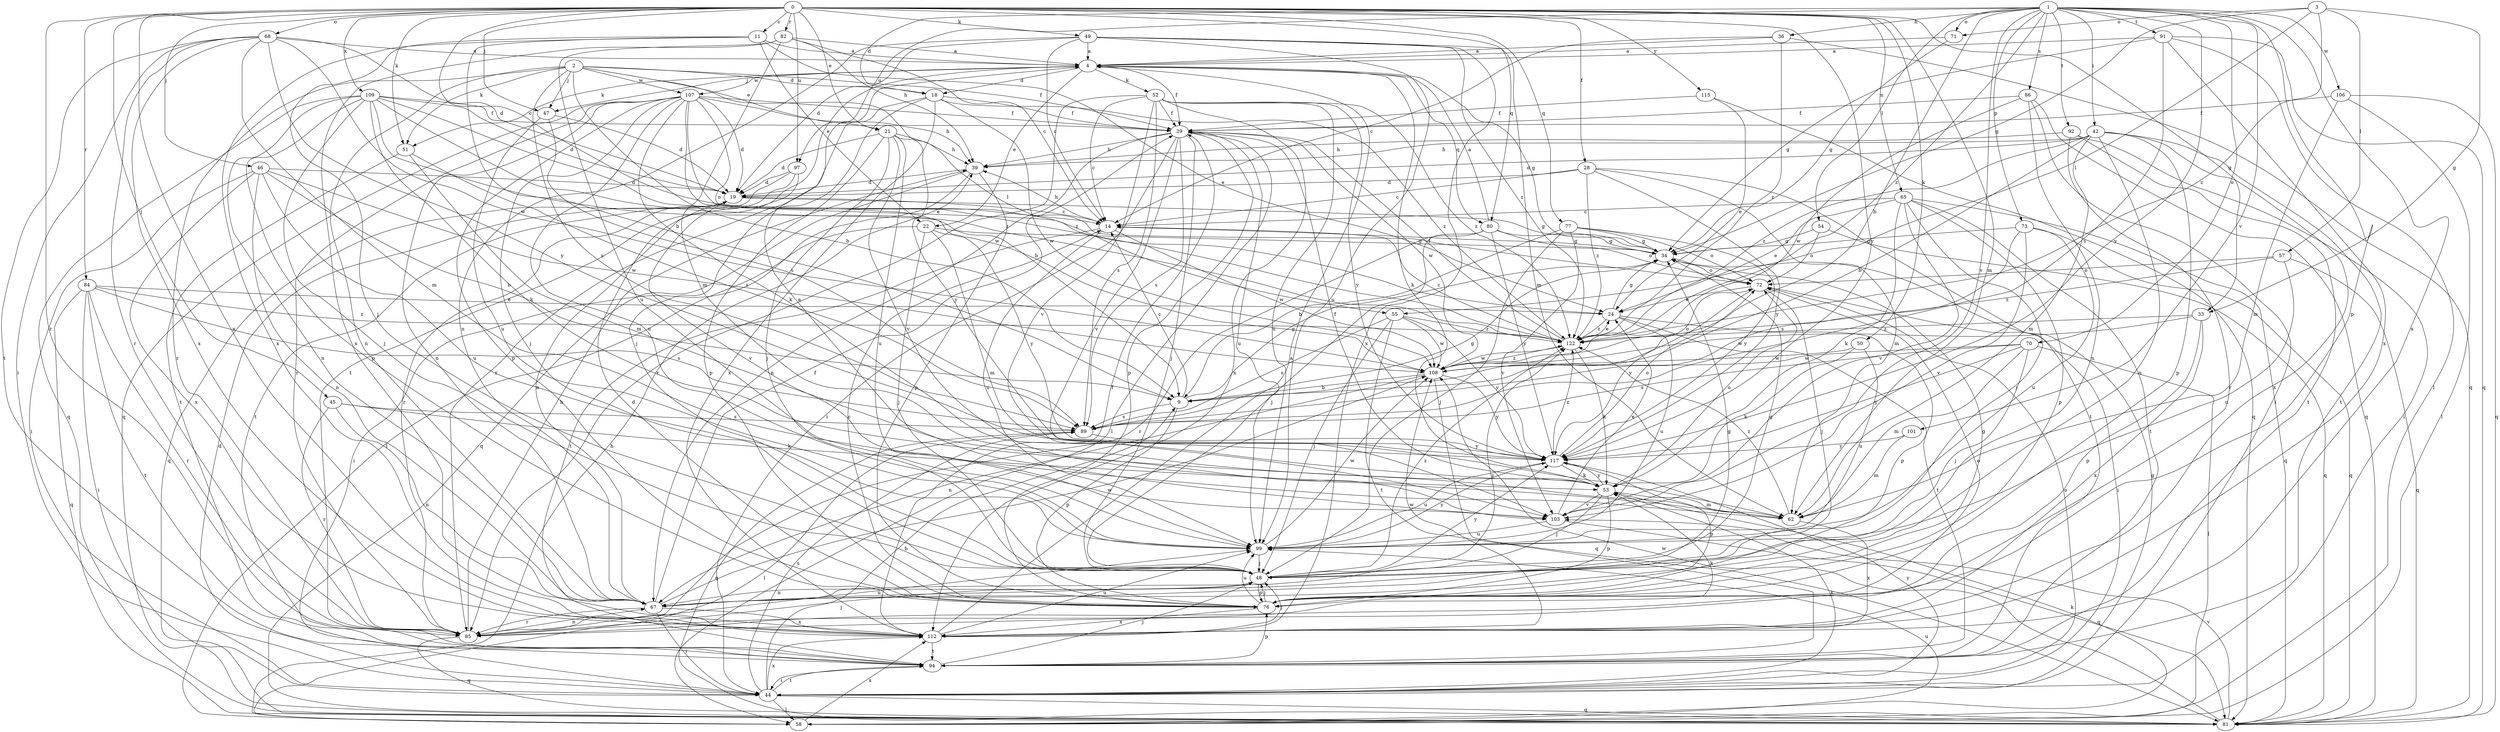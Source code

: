 strict digraph  {
0;
1;
2;
3;
4;
9;
11;
14;
18;
19;
21;
22;
24;
28;
29;
33;
34;
36;
39;
42;
44;
45;
46;
47;
48;
49;
50;
51;
52;
53;
54;
55;
57;
58;
62;
65;
67;
68;
70;
71;
72;
73;
76;
77;
80;
81;
82;
84;
85;
86;
89;
91;
92;
94;
97;
99;
101;
103;
106;
107;
108;
109;
112;
115;
117;
122;
0 -> 11  [label=c];
0 -> 14  [label=c];
0 -> 21  [label=e];
0 -> 28  [label=f];
0 -> 33  [label=g];
0 -> 45  [label=j];
0 -> 46  [label=j];
0 -> 47  [label=j];
0 -> 49  [label=k];
0 -> 50  [label=k];
0 -> 51  [label=k];
0 -> 62  [label=m];
0 -> 65  [label=n];
0 -> 68  [label=o];
0 -> 77  [label=q];
0 -> 80  [label=q];
0 -> 82  [label=r];
0 -> 84  [label=r];
0 -> 85  [label=r];
0 -> 97  [label=u];
0 -> 109  [label=x];
0 -> 112  [label=x];
0 -> 115  [label=y];
0 -> 117  [label=y];
1 -> 9  [label=b];
1 -> 18  [label=d];
1 -> 36  [label=h];
1 -> 42  [label=i];
1 -> 54  [label=l];
1 -> 70  [label=o];
1 -> 71  [label=o];
1 -> 73  [label=p];
1 -> 76  [label=p];
1 -> 86  [label=s];
1 -> 91  [label=t];
1 -> 92  [label=t];
1 -> 97  [label=u];
1 -> 101  [label=v];
1 -> 103  [label=v];
1 -> 106  [label=w];
1 -> 112  [label=x];
1 -> 117  [label=y];
1 -> 122  [label=z];
2 -> 9  [label=b];
2 -> 18  [label=d];
2 -> 21  [label=e];
2 -> 29  [label=f];
2 -> 47  [label=j];
2 -> 51  [label=k];
2 -> 55  [label=l];
2 -> 67  [label=n];
2 -> 85  [label=r];
2 -> 89  [label=s];
2 -> 107  [label=w];
3 -> 33  [label=g];
3 -> 34  [label=g];
3 -> 55  [label=l];
3 -> 57  [label=l];
3 -> 71  [label=o];
3 -> 122  [label=z];
4 -> 18  [label=d];
4 -> 22  [label=e];
4 -> 29  [label=f];
4 -> 34  [label=g];
4 -> 47  [label=j];
4 -> 51  [label=k];
4 -> 52  [label=k];
4 -> 53  [label=k];
4 -> 80  [label=q];
4 -> 94  [label=t];
4 -> 107  [label=w];
9 -> 14  [label=c];
9 -> 34  [label=g];
9 -> 76  [label=p];
9 -> 89  [label=s];
11 -> 4  [label=a];
11 -> 9  [label=b];
11 -> 22  [label=e];
11 -> 24  [label=e];
11 -> 48  [label=j];
11 -> 112  [label=x];
14 -> 34  [label=g];
14 -> 39  [label=h];
14 -> 94  [label=t];
14 -> 99  [label=u];
14 -> 108  [label=w];
18 -> 29  [label=f];
18 -> 48  [label=j];
18 -> 85  [label=r];
18 -> 108  [label=w];
18 -> 112  [label=x];
18 -> 122  [label=z];
19 -> 14  [label=c];
19 -> 34  [label=g];
19 -> 81  [label=q];
19 -> 103  [label=v];
21 -> 19  [label=d];
21 -> 39  [label=h];
21 -> 48  [label=j];
21 -> 76  [label=p];
21 -> 99  [label=u];
21 -> 103  [label=v];
21 -> 117  [label=y];
22 -> 34  [label=g];
22 -> 44  [label=i];
22 -> 48  [label=j];
22 -> 62  [label=m];
22 -> 117  [label=y];
24 -> 34  [label=g];
24 -> 76  [label=p];
24 -> 94  [label=t];
24 -> 99  [label=u];
24 -> 122  [label=z];
28 -> 14  [label=c];
28 -> 19  [label=d];
28 -> 62  [label=m];
28 -> 94  [label=t];
28 -> 117  [label=y];
28 -> 122  [label=z];
29 -> 39  [label=h];
29 -> 44  [label=i];
29 -> 48  [label=j];
29 -> 58  [label=l];
29 -> 67  [label=n];
29 -> 76  [label=p];
29 -> 89  [label=s];
29 -> 99  [label=u];
29 -> 103  [label=v];
29 -> 108  [label=w];
33 -> 76  [label=p];
33 -> 108  [label=w];
33 -> 112  [label=x];
33 -> 122  [label=z];
34 -> 72  [label=o];
36 -> 4  [label=a];
36 -> 14  [label=c];
36 -> 81  [label=q];
36 -> 122  [label=z];
39 -> 19  [label=d];
39 -> 58  [label=l];
39 -> 76  [label=p];
39 -> 81  [label=q];
42 -> 9  [label=b];
42 -> 19  [label=d];
42 -> 39  [label=h];
42 -> 62  [label=m];
42 -> 67  [label=n];
42 -> 76  [label=p];
42 -> 94  [label=t];
42 -> 112  [label=x];
42 -> 122  [label=z];
44 -> 9  [label=b];
44 -> 19  [label=d];
44 -> 34  [label=g];
44 -> 53  [label=k];
44 -> 58  [label=l];
44 -> 72  [label=o];
44 -> 81  [label=q];
44 -> 89  [label=s];
44 -> 94  [label=t];
44 -> 112  [label=x];
44 -> 117  [label=y];
45 -> 53  [label=k];
45 -> 67  [label=n];
45 -> 85  [label=r];
45 -> 89  [label=s];
46 -> 9  [label=b];
46 -> 19  [label=d];
46 -> 44  [label=i];
46 -> 67  [label=n];
46 -> 99  [label=u];
46 -> 108  [label=w];
46 -> 112  [label=x];
47 -> 19  [label=d];
47 -> 89  [label=s];
47 -> 99  [label=u];
48 -> 34  [label=g];
48 -> 67  [label=n];
48 -> 76  [label=p];
48 -> 117  [label=y];
48 -> 122  [label=z];
49 -> 4  [label=a];
49 -> 14  [label=c];
49 -> 19  [label=d];
49 -> 62  [label=m];
49 -> 67  [label=n];
49 -> 99  [label=u];
49 -> 112  [label=x];
49 -> 122  [label=z];
50 -> 53  [label=k];
50 -> 99  [label=u];
50 -> 108  [label=w];
51 -> 62  [label=m];
51 -> 89  [label=s];
51 -> 94  [label=t];
52 -> 14  [label=c];
52 -> 29  [label=f];
52 -> 85  [label=r];
52 -> 89  [label=s];
52 -> 99  [label=u];
52 -> 103  [label=v];
52 -> 112  [label=x];
52 -> 117  [label=y];
52 -> 122  [label=z];
53 -> 29  [label=f];
53 -> 48  [label=j];
53 -> 62  [label=m];
53 -> 72  [label=o];
53 -> 76  [label=p];
53 -> 103  [label=v];
53 -> 117  [label=y];
54 -> 34  [label=g];
54 -> 72  [label=o];
54 -> 81  [label=q];
55 -> 48  [label=j];
55 -> 89  [label=s];
55 -> 94  [label=t];
55 -> 108  [label=w];
55 -> 117  [label=y];
55 -> 122  [label=z];
57 -> 72  [label=o];
57 -> 81  [label=q];
57 -> 99  [label=u];
57 -> 122  [label=z];
58 -> 39  [label=h];
58 -> 53  [label=k];
58 -> 99  [label=u];
58 -> 112  [label=x];
62 -> 112  [label=x];
62 -> 122  [label=z];
65 -> 14  [label=c];
65 -> 24  [label=e];
65 -> 48  [label=j];
65 -> 53  [label=k];
65 -> 76  [label=p];
65 -> 81  [label=q];
65 -> 94  [label=t];
65 -> 103  [label=v];
67 -> 29  [label=f];
67 -> 34  [label=g];
67 -> 44  [label=i];
67 -> 85  [label=r];
67 -> 108  [label=w];
67 -> 112  [label=x];
67 -> 122  [label=z];
68 -> 4  [label=a];
68 -> 19  [label=d];
68 -> 44  [label=i];
68 -> 62  [label=m];
68 -> 85  [label=r];
68 -> 94  [label=t];
68 -> 108  [label=w];
68 -> 112  [label=x];
68 -> 117  [label=y];
70 -> 48  [label=j];
70 -> 58  [label=l];
70 -> 62  [label=m];
70 -> 89  [label=s];
70 -> 108  [label=w];
70 -> 117  [label=y];
71 -> 4  [label=a];
71 -> 34  [label=g];
72 -> 24  [label=e];
72 -> 44  [label=i];
72 -> 48  [label=j];
72 -> 117  [label=y];
73 -> 34  [label=g];
73 -> 81  [label=q];
73 -> 89  [label=s];
73 -> 99  [label=u];
73 -> 103  [label=v];
76 -> 14  [label=c];
76 -> 19  [label=d];
76 -> 34  [label=g];
76 -> 48  [label=j];
76 -> 99  [label=u];
76 -> 112  [label=x];
77 -> 9  [label=b];
77 -> 34  [label=g];
77 -> 48  [label=j];
77 -> 72  [label=o];
77 -> 103  [label=v];
77 -> 117  [label=y];
80 -> 4  [label=a];
80 -> 34  [label=g];
80 -> 48  [label=j];
80 -> 72  [label=o];
80 -> 85  [label=r];
80 -> 117  [label=y];
81 -> 103  [label=v];
81 -> 108  [label=w];
82 -> 4  [label=a];
82 -> 14  [label=c];
82 -> 39  [label=h];
82 -> 62  [label=m];
82 -> 99  [label=u];
82 -> 112  [label=x];
84 -> 24  [label=e];
84 -> 44  [label=i];
84 -> 81  [label=q];
84 -> 85  [label=r];
84 -> 89  [label=s];
84 -> 94  [label=t];
84 -> 122  [label=z];
85 -> 39  [label=h];
85 -> 48  [label=j];
85 -> 53  [label=k];
85 -> 67  [label=n];
85 -> 72  [label=o];
85 -> 81  [label=q];
85 -> 99  [label=u];
86 -> 29  [label=f];
86 -> 44  [label=i];
86 -> 67  [label=n];
86 -> 81  [label=q];
86 -> 108  [label=w];
89 -> 34  [label=g];
89 -> 58  [label=l];
89 -> 81  [label=q];
89 -> 117  [label=y];
91 -> 4  [label=a];
91 -> 34  [label=g];
91 -> 58  [label=l];
91 -> 81  [label=q];
91 -> 89  [label=s];
91 -> 112  [label=x];
92 -> 39  [label=h];
92 -> 44  [label=i];
92 -> 85  [label=r];
92 -> 94  [label=t];
94 -> 44  [label=i];
94 -> 48  [label=j];
94 -> 76  [label=p];
97 -> 19  [label=d];
97 -> 67  [label=n];
97 -> 85  [label=r];
97 -> 94  [label=t];
99 -> 48  [label=j];
99 -> 108  [label=w];
99 -> 117  [label=y];
101 -> 62  [label=m];
101 -> 117  [label=y];
103 -> 4  [label=a];
103 -> 24  [label=e];
103 -> 81  [label=q];
103 -> 99  [label=u];
106 -> 29  [label=f];
106 -> 58  [label=l];
106 -> 62  [label=m];
106 -> 81  [label=q];
107 -> 9  [label=b];
107 -> 19  [label=d];
107 -> 29  [label=f];
107 -> 39  [label=h];
107 -> 48  [label=j];
107 -> 53  [label=k];
107 -> 67  [label=n];
107 -> 72  [label=o];
107 -> 76  [label=p];
107 -> 81  [label=q];
107 -> 85  [label=r];
107 -> 99  [label=u];
107 -> 122  [label=z];
108 -> 9  [label=b];
108 -> 67  [label=n];
108 -> 72  [label=o];
108 -> 81  [label=q];
108 -> 117  [label=y];
108 -> 122  [label=z];
109 -> 19  [label=d];
109 -> 24  [label=e];
109 -> 29  [label=f];
109 -> 48  [label=j];
109 -> 53  [label=k];
109 -> 67  [label=n];
109 -> 76  [label=p];
109 -> 81  [label=q];
109 -> 108  [label=w];
109 -> 122  [label=z];
112 -> 4  [label=a];
112 -> 29  [label=f];
112 -> 48  [label=j];
112 -> 94  [label=t];
112 -> 99  [label=u];
112 -> 108  [label=w];
115 -> 24  [label=e];
115 -> 29  [label=f];
115 -> 81  [label=q];
117 -> 53  [label=k];
117 -> 72  [label=o];
117 -> 76  [label=p];
117 -> 99  [label=u];
117 -> 122  [label=z];
122 -> 14  [label=c];
122 -> 24  [label=e];
122 -> 29  [label=f];
122 -> 53  [label=k];
122 -> 108  [label=w];
}

